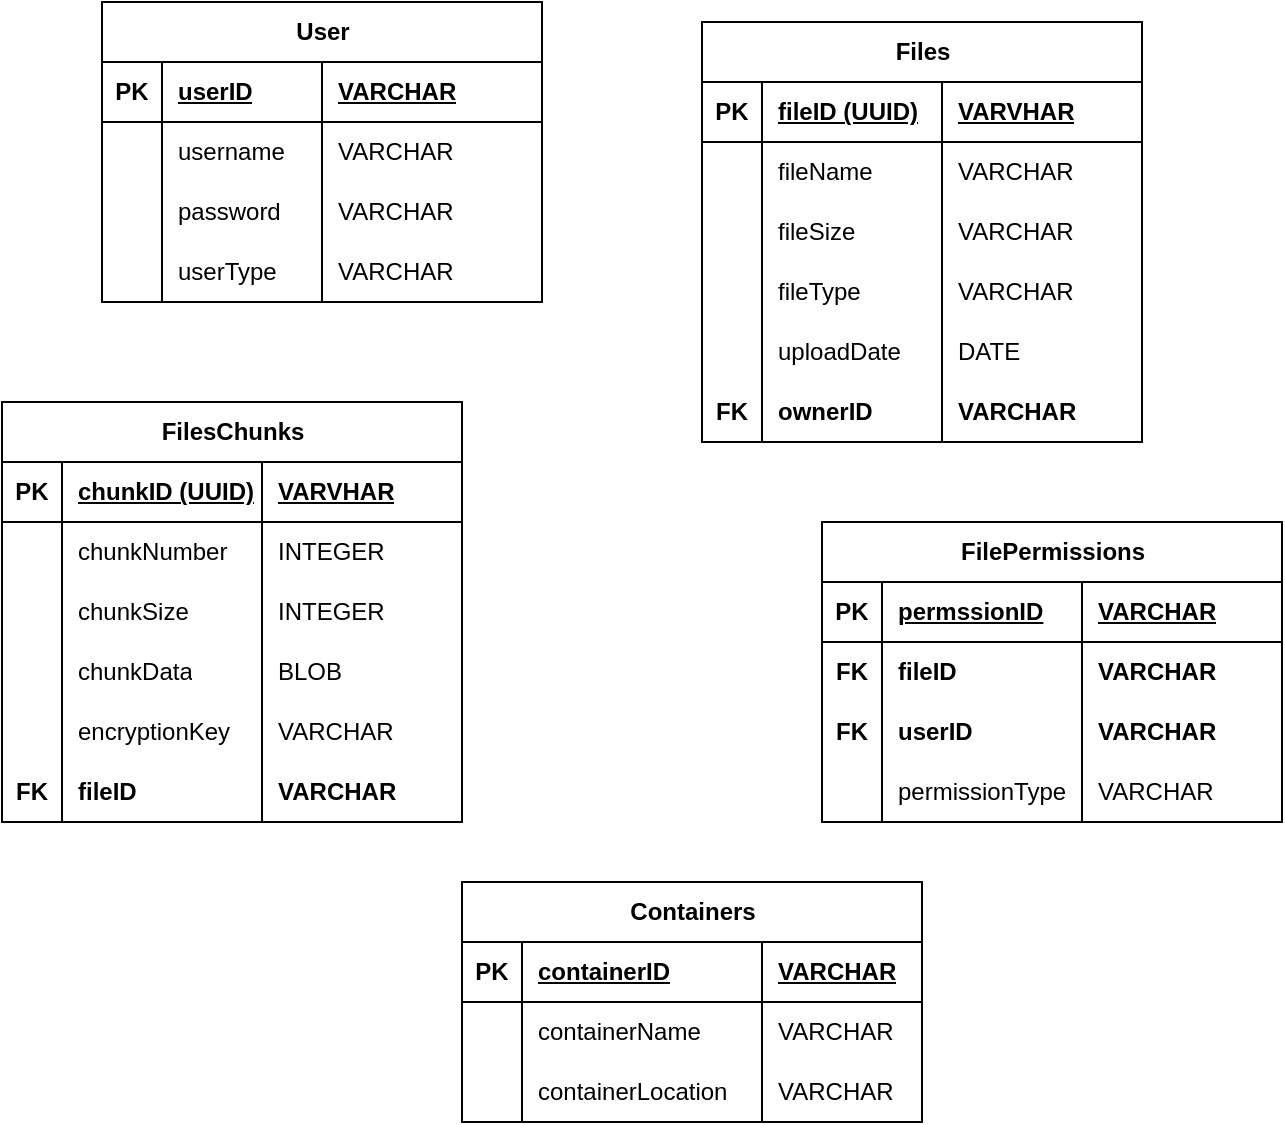 <mxfile version="25.0.3">
  <diagram name="Page-1" id="tB6JJSPSPyIMXWeehAb8">
    <mxGraphModel dx="1266" dy="692" grid="1" gridSize="10" guides="1" tooltips="1" connect="1" arrows="1" fold="1" page="1" pageScale="1" pageWidth="827" pageHeight="1169" math="0" shadow="0">
      <root>
        <mxCell id="0" />
        <mxCell id="1" parent="0" />
        <mxCell id="SoQIBNPk8GPPEMvLvBRw-1" value="User" style="shape=table;startSize=30;container=1;collapsible=1;childLayout=tableLayout;fixedRows=1;rowLines=0;fontStyle=1;align=center;resizeLast=1;html=1;" vertex="1" parent="1">
          <mxGeometry x="130" y="100" width="220" height="150" as="geometry" />
        </mxCell>
        <mxCell id="SoQIBNPk8GPPEMvLvBRw-2" value="" style="shape=tableRow;horizontal=0;startSize=0;swimlaneHead=0;swimlaneBody=0;fillColor=none;collapsible=0;dropTarget=0;points=[[0,0.5],[1,0.5]];portConstraint=eastwest;top=0;left=0;right=0;bottom=1;" vertex="1" parent="SoQIBNPk8GPPEMvLvBRw-1">
          <mxGeometry y="30" width="220" height="30" as="geometry" />
        </mxCell>
        <mxCell id="SoQIBNPk8GPPEMvLvBRw-3" value="PK" style="shape=partialRectangle;connectable=0;fillColor=none;top=0;left=0;bottom=0;right=0;fontStyle=1;overflow=hidden;whiteSpace=wrap;html=1;" vertex="1" parent="SoQIBNPk8GPPEMvLvBRw-2">
          <mxGeometry width="30" height="30" as="geometry">
            <mxRectangle width="30" height="30" as="alternateBounds" />
          </mxGeometry>
        </mxCell>
        <mxCell id="SoQIBNPk8GPPEMvLvBRw-4" value="userID" style="shape=partialRectangle;connectable=0;fillColor=none;top=0;left=0;bottom=0;right=0;align=left;spacingLeft=6;fontStyle=5;overflow=hidden;whiteSpace=wrap;html=1;" vertex="1" parent="SoQIBNPk8GPPEMvLvBRw-2">
          <mxGeometry x="30" width="80" height="30" as="geometry">
            <mxRectangle width="80" height="30" as="alternateBounds" />
          </mxGeometry>
        </mxCell>
        <mxCell id="SoQIBNPk8GPPEMvLvBRw-14" value="VARCHAR" style="shape=partialRectangle;connectable=0;fillColor=none;top=0;left=0;bottom=0;right=0;align=left;spacingLeft=6;fontStyle=5;overflow=hidden;whiteSpace=wrap;html=1;" vertex="1" parent="SoQIBNPk8GPPEMvLvBRw-2">
          <mxGeometry x="110" width="110" height="30" as="geometry">
            <mxRectangle width="110" height="30" as="alternateBounds" />
          </mxGeometry>
        </mxCell>
        <mxCell id="SoQIBNPk8GPPEMvLvBRw-5" value="" style="shape=tableRow;horizontal=0;startSize=0;swimlaneHead=0;swimlaneBody=0;fillColor=none;collapsible=0;dropTarget=0;points=[[0,0.5],[1,0.5]];portConstraint=eastwest;top=0;left=0;right=0;bottom=0;" vertex="1" parent="SoQIBNPk8GPPEMvLvBRw-1">
          <mxGeometry y="60" width="220" height="30" as="geometry" />
        </mxCell>
        <mxCell id="SoQIBNPk8GPPEMvLvBRw-6" value="" style="shape=partialRectangle;connectable=0;fillColor=none;top=0;left=0;bottom=0;right=0;editable=1;overflow=hidden;whiteSpace=wrap;html=1;" vertex="1" parent="SoQIBNPk8GPPEMvLvBRw-5">
          <mxGeometry width="30" height="30" as="geometry">
            <mxRectangle width="30" height="30" as="alternateBounds" />
          </mxGeometry>
        </mxCell>
        <mxCell id="SoQIBNPk8GPPEMvLvBRw-7" value="username&amp;nbsp;" style="shape=partialRectangle;connectable=0;fillColor=none;top=0;left=0;bottom=0;right=0;align=left;spacingLeft=6;overflow=hidden;whiteSpace=wrap;html=1;" vertex="1" parent="SoQIBNPk8GPPEMvLvBRw-5">
          <mxGeometry x="30" width="80" height="30" as="geometry">
            <mxRectangle width="80" height="30" as="alternateBounds" />
          </mxGeometry>
        </mxCell>
        <mxCell id="SoQIBNPk8GPPEMvLvBRw-15" value="VARCHAR" style="shape=partialRectangle;connectable=0;fillColor=none;top=0;left=0;bottom=0;right=0;align=left;spacingLeft=6;overflow=hidden;whiteSpace=wrap;html=1;" vertex="1" parent="SoQIBNPk8GPPEMvLvBRw-5">
          <mxGeometry x="110" width="110" height="30" as="geometry">
            <mxRectangle width="110" height="30" as="alternateBounds" />
          </mxGeometry>
        </mxCell>
        <mxCell id="SoQIBNPk8GPPEMvLvBRw-8" value="" style="shape=tableRow;horizontal=0;startSize=0;swimlaneHead=0;swimlaneBody=0;fillColor=none;collapsible=0;dropTarget=0;points=[[0,0.5],[1,0.5]];portConstraint=eastwest;top=0;left=0;right=0;bottom=0;" vertex="1" parent="SoQIBNPk8GPPEMvLvBRw-1">
          <mxGeometry y="90" width="220" height="30" as="geometry" />
        </mxCell>
        <mxCell id="SoQIBNPk8GPPEMvLvBRw-9" value="" style="shape=partialRectangle;connectable=0;fillColor=none;top=0;left=0;bottom=0;right=0;editable=1;overflow=hidden;whiteSpace=wrap;html=1;" vertex="1" parent="SoQIBNPk8GPPEMvLvBRw-8">
          <mxGeometry width="30" height="30" as="geometry">
            <mxRectangle width="30" height="30" as="alternateBounds" />
          </mxGeometry>
        </mxCell>
        <mxCell id="SoQIBNPk8GPPEMvLvBRw-10" value="password" style="shape=partialRectangle;connectable=0;fillColor=none;top=0;left=0;bottom=0;right=0;align=left;spacingLeft=6;overflow=hidden;whiteSpace=wrap;html=1;" vertex="1" parent="SoQIBNPk8GPPEMvLvBRw-8">
          <mxGeometry x="30" width="80" height="30" as="geometry">
            <mxRectangle width="80" height="30" as="alternateBounds" />
          </mxGeometry>
        </mxCell>
        <mxCell id="SoQIBNPk8GPPEMvLvBRw-16" value="VARCHAR" style="shape=partialRectangle;connectable=0;fillColor=none;top=0;left=0;bottom=0;right=0;align=left;spacingLeft=6;overflow=hidden;whiteSpace=wrap;html=1;" vertex="1" parent="SoQIBNPk8GPPEMvLvBRw-8">
          <mxGeometry x="110" width="110" height="30" as="geometry">
            <mxRectangle width="110" height="30" as="alternateBounds" />
          </mxGeometry>
        </mxCell>
        <mxCell id="SoQIBNPk8GPPEMvLvBRw-11" value="" style="shape=tableRow;horizontal=0;startSize=0;swimlaneHead=0;swimlaneBody=0;fillColor=none;collapsible=0;dropTarget=0;points=[[0,0.5],[1,0.5]];portConstraint=eastwest;top=0;left=0;right=0;bottom=0;" vertex="1" parent="SoQIBNPk8GPPEMvLvBRw-1">
          <mxGeometry y="120" width="220" height="30" as="geometry" />
        </mxCell>
        <mxCell id="SoQIBNPk8GPPEMvLvBRw-12" value="" style="shape=partialRectangle;connectable=0;fillColor=none;top=0;left=0;bottom=0;right=0;editable=1;overflow=hidden;whiteSpace=wrap;html=1;" vertex="1" parent="SoQIBNPk8GPPEMvLvBRw-11">
          <mxGeometry width="30" height="30" as="geometry">
            <mxRectangle width="30" height="30" as="alternateBounds" />
          </mxGeometry>
        </mxCell>
        <mxCell id="SoQIBNPk8GPPEMvLvBRw-13" value="userType" style="shape=partialRectangle;connectable=0;fillColor=none;top=0;left=0;bottom=0;right=0;align=left;spacingLeft=6;overflow=hidden;whiteSpace=wrap;html=1;" vertex="1" parent="SoQIBNPk8GPPEMvLvBRw-11">
          <mxGeometry x="30" width="80" height="30" as="geometry">
            <mxRectangle width="80" height="30" as="alternateBounds" />
          </mxGeometry>
        </mxCell>
        <mxCell id="SoQIBNPk8GPPEMvLvBRw-17" value="VARCHAR" style="shape=partialRectangle;connectable=0;fillColor=none;top=0;left=0;bottom=0;right=0;align=left;spacingLeft=6;overflow=hidden;whiteSpace=wrap;html=1;" vertex="1" parent="SoQIBNPk8GPPEMvLvBRw-11">
          <mxGeometry x="110" width="110" height="30" as="geometry">
            <mxRectangle width="110" height="30" as="alternateBounds" />
          </mxGeometry>
        </mxCell>
        <mxCell id="SoQIBNPk8GPPEMvLvBRw-18" value="Files" style="shape=table;startSize=30;container=1;collapsible=1;childLayout=tableLayout;fixedRows=1;rowLines=0;fontStyle=1;align=center;resizeLast=1;html=1;" vertex="1" parent="1">
          <mxGeometry x="430" y="110" width="220" height="210" as="geometry" />
        </mxCell>
        <mxCell id="SoQIBNPk8GPPEMvLvBRw-19" value="" style="shape=tableRow;horizontal=0;startSize=0;swimlaneHead=0;swimlaneBody=0;fillColor=none;collapsible=0;dropTarget=0;points=[[0,0.5],[1,0.5]];portConstraint=eastwest;top=0;left=0;right=0;bottom=1;" vertex="1" parent="SoQIBNPk8GPPEMvLvBRw-18">
          <mxGeometry y="30" width="220" height="30" as="geometry" />
        </mxCell>
        <mxCell id="SoQIBNPk8GPPEMvLvBRw-20" value="PK" style="shape=partialRectangle;connectable=0;fillColor=none;top=0;left=0;bottom=0;right=0;fontStyle=1;overflow=hidden;whiteSpace=wrap;html=1;" vertex="1" parent="SoQIBNPk8GPPEMvLvBRw-19">
          <mxGeometry width="30" height="30" as="geometry">
            <mxRectangle width="30" height="30" as="alternateBounds" />
          </mxGeometry>
        </mxCell>
        <mxCell id="SoQIBNPk8GPPEMvLvBRw-21" value="fileID (UUID)" style="shape=partialRectangle;connectable=0;fillColor=none;top=0;left=0;bottom=0;right=0;align=left;spacingLeft=6;fontStyle=5;overflow=hidden;whiteSpace=wrap;html=1;" vertex="1" parent="SoQIBNPk8GPPEMvLvBRw-19">
          <mxGeometry x="30" width="90" height="30" as="geometry">
            <mxRectangle width="90" height="30" as="alternateBounds" />
          </mxGeometry>
        </mxCell>
        <mxCell id="SoQIBNPk8GPPEMvLvBRw-22" value="VARVHAR" style="shape=partialRectangle;connectable=0;fillColor=none;top=0;left=0;bottom=0;right=0;align=left;spacingLeft=6;fontStyle=5;overflow=hidden;whiteSpace=wrap;html=1;" vertex="1" parent="SoQIBNPk8GPPEMvLvBRw-19">
          <mxGeometry x="120" width="100" height="30" as="geometry">
            <mxRectangle width="100" height="30" as="alternateBounds" />
          </mxGeometry>
        </mxCell>
        <mxCell id="SoQIBNPk8GPPEMvLvBRw-23" value="" style="shape=tableRow;horizontal=0;startSize=0;swimlaneHead=0;swimlaneBody=0;fillColor=none;collapsible=0;dropTarget=0;points=[[0,0.5],[1,0.5]];portConstraint=eastwest;top=0;left=0;right=0;bottom=0;" vertex="1" parent="SoQIBNPk8GPPEMvLvBRw-18">
          <mxGeometry y="60" width="220" height="30" as="geometry" />
        </mxCell>
        <mxCell id="SoQIBNPk8GPPEMvLvBRw-24" value="" style="shape=partialRectangle;connectable=0;fillColor=none;top=0;left=0;bottom=0;right=0;editable=1;overflow=hidden;whiteSpace=wrap;html=1;" vertex="1" parent="SoQIBNPk8GPPEMvLvBRw-23">
          <mxGeometry width="30" height="30" as="geometry">
            <mxRectangle width="30" height="30" as="alternateBounds" />
          </mxGeometry>
        </mxCell>
        <mxCell id="SoQIBNPk8GPPEMvLvBRw-25" value="fileName" style="shape=partialRectangle;connectable=0;fillColor=none;top=0;left=0;bottom=0;right=0;align=left;spacingLeft=6;overflow=hidden;whiteSpace=wrap;html=1;" vertex="1" parent="SoQIBNPk8GPPEMvLvBRw-23">
          <mxGeometry x="30" width="90" height="30" as="geometry">
            <mxRectangle width="90" height="30" as="alternateBounds" />
          </mxGeometry>
        </mxCell>
        <mxCell id="SoQIBNPk8GPPEMvLvBRw-26" value="VARCHAR" style="shape=partialRectangle;connectable=0;fillColor=none;top=0;left=0;bottom=0;right=0;align=left;spacingLeft=6;overflow=hidden;whiteSpace=wrap;html=1;" vertex="1" parent="SoQIBNPk8GPPEMvLvBRw-23">
          <mxGeometry x="120" width="100" height="30" as="geometry">
            <mxRectangle width="100" height="30" as="alternateBounds" />
          </mxGeometry>
        </mxCell>
        <mxCell id="SoQIBNPk8GPPEMvLvBRw-27" value="" style="shape=tableRow;horizontal=0;startSize=0;swimlaneHead=0;swimlaneBody=0;fillColor=none;collapsible=0;dropTarget=0;points=[[0,0.5],[1,0.5]];portConstraint=eastwest;top=0;left=0;right=0;bottom=0;" vertex="1" parent="SoQIBNPk8GPPEMvLvBRw-18">
          <mxGeometry y="90" width="220" height="30" as="geometry" />
        </mxCell>
        <mxCell id="SoQIBNPk8GPPEMvLvBRw-28" value="" style="shape=partialRectangle;connectable=0;fillColor=none;top=0;left=0;bottom=0;right=0;editable=1;overflow=hidden;whiteSpace=wrap;html=1;" vertex="1" parent="SoQIBNPk8GPPEMvLvBRw-27">
          <mxGeometry width="30" height="30" as="geometry">
            <mxRectangle width="30" height="30" as="alternateBounds" />
          </mxGeometry>
        </mxCell>
        <mxCell id="SoQIBNPk8GPPEMvLvBRw-29" value="fileSize" style="shape=partialRectangle;connectable=0;fillColor=none;top=0;left=0;bottom=0;right=0;align=left;spacingLeft=6;overflow=hidden;whiteSpace=wrap;html=1;" vertex="1" parent="SoQIBNPk8GPPEMvLvBRw-27">
          <mxGeometry x="30" width="90" height="30" as="geometry">
            <mxRectangle width="90" height="30" as="alternateBounds" />
          </mxGeometry>
        </mxCell>
        <mxCell id="SoQIBNPk8GPPEMvLvBRw-30" value="VARCHAR" style="shape=partialRectangle;connectable=0;fillColor=none;top=0;left=0;bottom=0;right=0;align=left;spacingLeft=6;overflow=hidden;whiteSpace=wrap;html=1;" vertex="1" parent="SoQIBNPk8GPPEMvLvBRw-27">
          <mxGeometry x="120" width="100" height="30" as="geometry">
            <mxRectangle width="100" height="30" as="alternateBounds" />
          </mxGeometry>
        </mxCell>
        <mxCell id="SoQIBNPk8GPPEMvLvBRw-31" value="" style="shape=tableRow;horizontal=0;startSize=0;swimlaneHead=0;swimlaneBody=0;fillColor=none;collapsible=0;dropTarget=0;points=[[0,0.5],[1,0.5]];portConstraint=eastwest;top=0;left=0;right=0;bottom=0;" vertex="1" parent="SoQIBNPk8GPPEMvLvBRw-18">
          <mxGeometry y="120" width="220" height="30" as="geometry" />
        </mxCell>
        <mxCell id="SoQIBNPk8GPPEMvLvBRw-32" value="" style="shape=partialRectangle;connectable=0;fillColor=none;top=0;left=0;bottom=0;right=0;editable=1;overflow=hidden;whiteSpace=wrap;html=1;" vertex="1" parent="SoQIBNPk8GPPEMvLvBRw-31">
          <mxGeometry width="30" height="30" as="geometry">
            <mxRectangle width="30" height="30" as="alternateBounds" />
          </mxGeometry>
        </mxCell>
        <mxCell id="SoQIBNPk8GPPEMvLvBRw-33" value="fileType" style="shape=partialRectangle;connectable=0;fillColor=none;top=0;left=0;bottom=0;right=0;align=left;spacingLeft=6;overflow=hidden;whiteSpace=wrap;html=1;" vertex="1" parent="SoQIBNPk8GPPEMvLvBRw-31">
          <mxGeometry x="30" width="90" height="30" as="geometry">
            <mxRectangle width="90" height="30" as="alternateBounds" />
          </mxGeometry>
        </mxCell>
        <mxCell id="SoQIBNPk8GPPEMvLvBRw-34" value="VARCHAR" style="shape=partialRectangle;connectable=0;fillColor=none;top=0;left=0;bottom=0;right=0;align=left;spacingLeft=6;overflow=hidden;whiteSpace=wrap;html=1;" vertex="1" parent="SoQIBNPk8GPPEMvLvBRw-31">
          <mxGeometry x="120" width="100" height="30" as="geometry">
            <mxRectangle width="100" height="30" as="alternateBounds" />
          </mxGeometry>
        </mxCell>
        <mxCell id="SoQIBNPk8GPPEMvLvBRw-39" style="shape=tableRow;horizontal=0;startSize=0;swimlaneHead=0;swimlaneBody=0;fillColor=none;collapsible=0;dropTarget=0;points=[[0,0.5],[1,0.5]];portConstraint=eastwest;top=0;left=0;right=0;bottom=0;" vertex="1" parent="SoQIBNPk8GPPEMvLvBRw-18">
          <mxGeometry y="150" width="220" height="30" as="geometry" />
        </mxCell>
        <mxCell id="SoQIBNPk8GPPEMvLvBRw-40" style="shape=partialRectangle;connectable=0;fillColor=none;top=0;left=0;bottom=0;right=0;editable=1;overflow=hidden;whiteSpace=wrap;html=1;" vertex="1" parent="SoQIBNPk8GPPEMvLvBRw-39">
          <mxGeometry width="30" height="30" as="geometry">
            <mxRectangle width="30" height="30" as="alternateBounds" />
          </mxGeometry>
        </mxCell>
        <mxCell id="SoQIBNPk8GPPEMvLvBRw-41" value="uploadDate" style="shape=partialRectangle;connectable=0;fillColor=none;top=0;left=0;bottom=0;right=0;align=left;spacingLeft=6;overflow=hidden;whiteSpace=wrap;html=1;" vertex="1" parent="SoQIBNPk8GPPEMvLvBRw-39">
          <mxGeometry x="30" width="90" height="30" as="geometry">
            <mxRectangle width="90" height="30" as="alternateBounds" />
          </mxGeometry>
        </mxCell>
        <mxCell id="SoQIBNPk8GPPEMvLvBRw-42" value="DATE" style="shape=partialRectangle;connectable=0;fillColor=none;top=0;left=0;bottom=0;right=0;align=left;spacingLeft=6;overflow=hidden;whiteSpace=wrap;html=1;" vertex="1" parent="SoQIBNPk8GPPEMvLvBRw-39">
          <mxGeometry x="120" width="100" height="30" as="geometry">
            <mxRectangle width="100" height="30" as="alternateBounds" />
          </mxGeometry>
        </mxCell>
        <mxCell id="SoQIBNPk8GPPEMvLvBRw-35" style="shape=tableRow;horizontal=0;startSize=0;swimlaneHead=0;swimlaneBody=0;fillColor=none;collapsible=0;dropTarget=0;points=[[0,0.5],[1,0.5]];portConstraint=eastwest;top=0;left=0;right=0;bottom=0;" vertex="1" parent="SoQIBNPk8GPPEMvLvBRw-18">
          <mxGeometry y="180" width="220" height="30" as="geometry" />
        </mxCell>
        <mxCell id="SoQIBNPk8GPPEMvLvBRw-36" value="FK" style="shape=partialRectangle;connectable=0;fillColor=none;top=0;left=0;bottom=0;right=0;editable=1;overflow=hidden;whiteSpace=wrap;html=1;fontStyle=1" vertex="1" parent="SoQIBNPk8GPPEMvLvBRw-35">
          <mxGeometry width="30" height="30" as="geometry">
            <mxRectangle width="30" height="30" as="alternateBounds" />
          </mxGeometry>
        </mxCell>
        <mxCell id="SoQIBNPk8GPPEMvLvBRw-37" value="ownerID" style="shape=partialRectangle;connectable=0;fillColor=none;top=0;left=0;bottom=0;right=0;align=left;spacingLeft=6;overflow=hidden;whiteSpace=wrap;html=1;fontStyle=1" vertex="1" parent="SoQIBNPk8GPPEMvLvBRw-35">
          <mxGeometry x="30" width="90" height="30" as="geometry">
            <mxRectangle width="90" height="30" as="alternateBounds" />
          </mxGeometry>
        </mxCell>
        <mxCell id="SoQIBNPk8GPPEMvLvBRw-38" value="VARCHAR" style="shape=partialRectangle;connectable=0;fillColor=none;top=0;left=0;bottom=0;right=0;align=left;spacingLeft=6;overflow=hidden;whiteSpace=wrap;html=1;fontStyle=1" vertex="1" parent="SoQIBNPk8GPPEMvLvBRw-35">
          <mxGeometry x="120" width="100" height="30" as="geometry">
            <mxRectangle width="100" height="30" as="alternateBounds" />
          </mxGeometry>
        </mxCell>
        <mxCell id="SoQIBNPk8GPPEMvLvBRw-43" value="FilesChunks" style="shape=table;startSize=30;container=1;collapsible=1;childLayout=tableLayout;fixedRows=1;rowLines=0;fontStyle=1;align=center;resizeLast=1;html=1;" vertex="1" parent="1">
          <mxGeometry x="80" y="300" width="230" height="210" as="geometry" />
        </mxCell>
        <mxCell id="SoQIBNPk8GPPEMvLvBRw-44" value="" style="shape=tableRow;horizontal=0;startSize=0;swimlaneHead=0;swimlaneBody=0;fillColor=none;collapsible=0;dropTarget=0;points=[[0,0.5],[1,0.5]];portConstraint=eastwest;top=0;left=0;right=0;bottom=1;" vertex="1" parent="SoQIBNPk8GPPEMvLvBRw-43">
          <mxGeometry y="30" width="230" height="30" as="geometry" />
        </mxCell>
        <mxCell id="SoQIBNPk8GPPEMvLvBRw-45" value="PK" style="shape=partialRectangle;connectable=0;fillColor=none;top=0;left=0;bottom=0;right=0;fontStyle=1;overflow=hidden;whiteSpace=wrap;html=1;" vertex="1" parent="SoQIBNPk8GPPEMvLvBRw-44">
          <mxGeometry width="30" height="30" as="geometry">
            <mxRectangle width="30" height="30" as="alternateBounds" />
          </mxGeometry>
        </mxCell>
        <mxCell id="SoQIBNPk8GPPEMvLvBRw-46" value="chunkID (UUID)" style="shape=partialRectangle;connectable=0;fillColor=none;top=0;left=0;bottom=0;right=0;align=left;spacingLeft=6;fontStyle=5;overflow=hidden;whiteSpace=wrap;html=1;" vertex="1" parent="SoQIBNPk8GPPEMvLvBRw-44">
          <mxGeometry x="30" width="100" height="30" as="geometry">
            <mxRectangle width="100" height="30" as="alternateBounds" />
          </mxGeometry>
        </mxCell>
        <mxCell id="SoQIBNPk8GPPEMvLvBRw-47" value="VARVHAR" style="shape=partialRectangle;connectable=0;fillColor=none;top=0;left=0;bottom=0;right=0;align=left;spacingLeft=6;fontStyle=5;overflow=hidden;whiteSpace=wrap;html=1;" vertex="1" parent="SoQIBNPk8GPPEMvLvBRw-44">
          <mxGeometry x="130" width="100" height="30" as="geometry">
            <mxRectangle width="100" height="30" as="alternateBounds" />
          </mxGeometry>
        </mxCell>
        <mxCell id="SoQIBNPk8GPPEMvLvBRw-48" value="" style="shape=tableRow;horizontal=0;startSize=0;swimlaneHead=0;swimlaneBody=0;fillColor=none;collapsible=0;dropTarget=0;points=[[0,0.5],[1,0.5]];portConstraint=eastwest;top=0;left=0;right=0;bottom=0;" vertex="1" parent="SoQIBNPk8GPPEMvLvBRw-43">
          <mxGeometry y="60" width="230" height="30" as="geometry" />
        </mxCell>
        <mxCell id="SoQIBNPk8GPPEMvLvBRw-49" value="" style="shape=partialRectangle;connectable=0;fillColor=none;top=0;left=0;bottom=0;right=0;editable=1;overflow=hidden;whiteSpace=wrap;html=1;" vertex="1" parent="SoQIBNPk8GPPEMvLvBRw-48">
          <mxGeometry width="30" height="30" as="geometry">
            <mxRectangle width="30" height="30" as="alternateBounds" />
          </mxGeometry>
        </mxCell>
        <mxCell id="SoQIBNPk8GPPEMvLvBRw-50" value="chunkNumber" style="shape=partialRectangle;connectable=0;fillColor=none;top=0;left=0;bottom=0;right=0;align=left;spacingLeft=6;overflow=hidden;whiteSpace=wrap;html=1;" vertex="1" parent="SoQIBNPk8GPPEMvLvBRw-48">
          <mxGeometry x="30" width="100" height="30" as="geometry">
            <mxRectangle width="100" height="30" as="alternateBounds" />
          </mxGeometry>
        </mxCell>
        <mxCell id="SoQIBNPk8GPPEMvLvBRw-51" value="INTEGER" style="shape=partialRectangle;connectable=0;fillColor=none;top=0;left=0;bottom=0;right=0;align=left;spacingLeft=6;overflow=hidden;whiteSpace=wrap;html=1;" vertex="1" parent="SoQIBNPk8GPPEMvLvBRw-48">
          <mxGeometry x="130" width="100" height="30" as="geometry">
            <mxRectangle width="100" height="30" as="alternateBounds" />
          </mxGeometry>
        </mxCell>
        <mxCell id="SoQIBNPk8GPPEMvLvBRw-52" value="" style="shape=tableRow;horizontal=0;startSize=0;swimlaneHead=0;swimlaneBody=0;fillColor=none;collapsible=0;dropTarget=0;points=[[0,0.5],[1,0.5]];portConstraint=eastwest;top=0;left=0;right=0;bottom=0;" vertex="1" parent="SoQIBNPk8GPPEMvLvBRw-43">
          <mxGeometry y="90" width="230" height="30" as="geometry" />
        </mxCell>
        <mxCell id="SoQIBNPk8GPPEMvLvBRw-53" value="" style="shape=partialRectangle;connectable=0;fillColor=none;top=0;left=0;bottom=0;right=0;editable=1;overflow=hidden;whiteSpace=wrap;html=1;" vertex="1" parent="SoQIBNPk8GPPEMvLvBRw-52">
          <mxGeometry width="30" height="30" as="geometry">
            <mxRectangle width="30" height="30" as="alternateBounds" />
          </mxGeometry>
        </mxCell>
        <mxCell id="SoQIBNPk8GPPEMvLvBRw-54" value="chunkSize" style="shape=partialRectangle;connectable=0;fillColor=none;top=0;left=0;bottom=0;right=0;align=left;spacingLeft=6;overflow=hidden;whiteSpace=wrap;html=1;" vertex="1" parent="SoQIBNPk8GPPEMvLvBRw-52">
          <mxGeometry x="30" width="100" height="30" as="geometry">
            <mxRectangle width="100" height="30" as="alternateBounds" />
          </mxGeometry>
        </mxCell>
        <mxCell id="SoQIBNPk8GPPEMvLvBRw-55" value="INTEGER" style="shape=partialRectangle;connectable=0;fillColor=none;top=0;left=0;bottom=0;right=0;align=left;spacingLeft=6;overflow=hidden;whiteSpace=wrap;html=1;" vertex="1" parent="SoQIBNPk8GPPEMvLvBRw-52">
          <mxGeometry x="130" width="100" height="30" as="geometry">
            <mxRectangle width="100" height="30" as="alternateBounds" />
          </mxGeometry>
        </mxCell>
        <mxCell id="SoQIBNPk8GPPEMvLvBRw-56" value="" style="shape=tableRow;horizontal=0;startSize=0;swimlaneHead=0;swimlaneBody=0;fillColor=none;collapsible=0;dropTarget=0;points=[[0,0.5],[1,0.5]];portConstraint=eastwest;top=0;left=0;right=0;bottom=0;" vertex="1" parent="SoQIBNPk8GPPEMvLvBRw-43">
          <mxGeometry y="120" width="230" height="30" as="geometry" />
        </mxCell>
        <mxCell id="SoQIBNPk8GPPEMvLvBRw-57" value="" style="shape=partialRectangle;connectable=0;fillColor=none;top=0;left=0;bottom=0;right=0;editable=1;overflow=hidden;whiteSpace=wrap;html=1;" vertex="1" parent="SoQIBNPk8GPPEMvLvBRw-56">
          <mxGeometry width="30" height="30" as="geometry">
            <mxRectangle width="30" height="30" as="alternateBounds" />
          </mxGeometry>
        </mxCell>
        <mxCell id="SoQIBNPk8GPPEMvLvBRw-58" value="chunkData" style="shape=partialRectangle;connectable=0;fillColor=none;top=0;left=0;bottom=0;right=0;align=left;spacingLeft=6;overflow=hidden;whiteSpace=wrap;html=1;" vertex="1" parent="SoQIBNPk8GPPEMvLvBRw-56">
          <mxGeometry x="30" width="100" height="30" as="geometry">
            <mxRectangle width="100" height="30" as="alternateBounds" />
          </mxGeometry>
        </mxCell>
        <mxCell id="SoQIBNPk8GPPEMvLvBRw-59" value="BLOB" style="shape=partialRectangle;connectable=0;fillColor=none;top=0;left=0;bottom=0;right=0;align=left;spacingLeft=6;overflow=hidden;whiteSpace=wrap;html=1;" vertex="1" parent="SoQIBNPk8GPPEMvLvBRw-56">
          <mxGeometry x="130" width="100" height="30" as="geometry">
            <mxRectangle width="100" height="30" as="alternateBounds" />
          </mxGeometry>
        </mxCell>
        <mxCell id="SoQIBNPk8GPPEMvLvBRw-68" style="shape=tableRow;horizontal=0;startSize=0;swimlaneHead=0;swimlaneBody=0;fillColor=none;collapsible=0;dropTarget=0;points=[[0,0.5],[1,0.5]];portConstraint=eastwest;top=0;left=0;right=0;bottom=0;" vertex="1" parent="SoQIBNPk8GPPEMvLvBRw-43">
          <mxGeometry y="150" width="230" height="30" as="geometry" />
        </mxCell>
        <mxCell id="SoQIBNPk8GPPEMvLvBRw-69" style="shape=partialRectangle;connectable=0;fillColor=none;top=0;left=0;bottom=0;right=0;editable=1;overflow=hidden;whiteSpace=wrap;html=1;fontStyle=1" vertex="1" parent="SoQIBNPk8GPPEMvLvBRw-68">
          <mxGeometry width="30" height="30" as="geometry">
            <mxRectangle width="30" height="30" as="alternateBounds" />
          </mxGeometry>
        </mxCell>
        <mxCell id="SoQIBNPk8GPPEMvLvBRw-70" value="encryptionKey" style="shape=partialRectangle;connectable=0;fillColor=none;top=0;left=0;bottom=0;right=0;align=left;spacingLeft=6;overflow=hidden;whiteSpace=wrap;html=1;fontStyle=0" vertex="1" parent="SoQIBNPk8GPPEMvLvBRw-68">
          <mxGeometry x="30" width="100" height="30" as="geometry">
            <mxRectangle width="100" height="30" as="alternateBounds" />
          </mxGeometry>
        </mxCell>
        <mxCell id="SoQIBNPk8GPPEMvLvBRw-71" value="VARCHAR" style="shape=partialRectangle;connectable=0;fillColor=none;top=0;left=0;bottom=0;right=0;align=left;spacingLeft=6;overflow=hidden;whiteSpace=wrap;html=1;fontStyle=0" vertex="1" parent="SoQIBNPk8GPPEMvLvBRw-68">
          <mxGeometry x="130" width="100" height="30" as="geometry">
            <mxRectangle width="100" height="30" as="alternateBounds" />
          </mxGeometry>
        </mxCell>
        <mxCell id="SoQIBNPk8GPPEMvLvBRw-60" style="shape=tableRow;horizontal=0;startSize=0;swimlaneHead=0;swimlaneBody=0;fillColor=none;collapsible=0;dropTarget=0;points=[[0,0.5],[1,0.5]];portConstraint=eastwest;top=0;left=0;right=0;bottom=0;" vertex="1" parent="SoQIBNPk8GPPEMvLvBRw-43">
          <mxGeometry y="180" width="230" height="30" as="geometry" />
        </mxCell>
        <mxCell id="SoQIBNPk8GPPEMvLvBRw-61" value="FK" style="shape=partialRectangle;connectable=0;fillColor=none;top=0;left=0;bottom=0;right=0;editable=1;overflow=hidden;whiteSpace=wrap;html=1;fontStyle=1" vertex="1" parent="SoQIBNPk8GPPEMvLvBRw-60">
          <mxGeometry width="30" height="30" as="geometry">
            <mxRectangle width="30" height="30" as="alternateBounds" />
          </mxGeometry>
        </mxCell>
        <mxCell id="SoQIBNPk8GPPEMvLvBRw-62" value="fileID" style="shape=partialRectangle;connectable=0;fillColor=none;top=0;left=0;bottom=0;right=0;align=left;spacingLeft=6;overflow=hidden;whiteSpace=wrap;html=1;fontStyle=1" vertex="1" parent="SoQIBNPk8GPPEMvLvBRw-60">
          <mxGeometry x="30" width="100" height="30" as="geometry">
            <mxRectangle width="100" height="30" as="alternateBounds" />
          </mxGeometry>
        </mxCell>
        <mxCell id="SoQIBNPk8GPPEMvLvBRw-63" value="VARCHAR" style="shape=partialRectangle;connectable=0;fillColor=none;top=0;left=0;bottom=0;right=0;align=left;spacingLeft=6;overflow=hidden;whiteSpace=wrap;html=1;fontStyle=1" vertex="1" parent="SoQIBNPk8GPPEMvLvBRw-60">
          <mxGeometry x="130" width="100" height="30" as="geometry">
            <mxRectangle width="100" height="30" as="alternateBounds" />
          </mxGeometry>
        </mxCell>
        <mxCell id="SoQIBNPk8GPPEMvLvBRw-72" value="FilePermissions" style="shape=table;startSize=30;container=1;collapsible=1;childLayout=tableLayout;fixedRows=1;rowLines=0;fontStyle=1;align=center;resizeLast=1;html=1;" vertex="1" parent="1">
          <mxGeometry x="490" y="360" width="230" height="150" as="geometry" />
        </mxCell>
        <mxCell id="SoQIBNPk8GPPEMvLvBRw-73" value="" style="shape=tableRow;horizontal=0;startSize=0;swimlaneHead=0;swimlaneBody=0;fillColor=none;collapsible=0;dropTarget=0;points=[[0,0.5],[1,0.5]];portConstraint=eastwest;top=0;left=0;right=0;bottom=1;" vertex="1" parent="SoQIBNPk8GPPEMvLvBRw-72">
          <mxGeometry y="30" width="230" height="30" as="geometry" />
        </mxCell>
        <mxCell id="SoQIBNPk8GPPEMvLvBRw-74" value="PK" style="shape=partialRectangle;connectable=0;fillColor=none;top=0;left=0;bottom=0;right=0;fontStyle=1;overflow=hidden;whiteSpace=wrap;html=1;" vertex="1" parent="SoQIBNPk8GPPEMvLvBRw-73">
          <mxGeometry width="30" height="30" as="geometry">
            <mxRectangle width="30" height="30" as="alternateBounds" />
          </mxGeometry>
        </mxCell>
        <mxCell id="SoQIBNPk8GPPEMvLvBRw-75" value="permssionID" style="shape=partialRectangle;connectable=0;fillColor=none;top=0;left=0;bottom=0;right=0;align=left;spacingLeft=6;fontStyle=5;overflow=hidden;whiteSpace=wrap;html=1;" vertex="1" parent="SoQIBNPk8GPPEMvLvBRw-73">
          <mxGeometry x="30" width="100" height="30" as="geometry">
            <mxRectangle width="100" height="30" as="alternateBounds" />
          </mxGeometry>
        </mxCell>
        <mxCell id="SoQIBNPk8GPPEMvLvBRw-76" value="VARCHAR" style="shape=partialRectangle;connectable=0;fillColor=none;top=0;left=0;bottom=0;right=0;align=left;spacingLeft=6;fontStyle=5;overflow=hidden;whiteSpace=wrap;html=1;" vertex="1" parent="SoQIBNPk8GPPEMvLvBRw-73">
          <mxGeometry x="130" width="100" height="30" as="geometry">
            <mxRectangle width="100" height="30" as="alternateBounds" />
          </mxGeometry>
        </mxCell>
        <mxCell id="SoQIBNPk8GPPEMvLvBRw-77" value="" style="shape=tableRow;horizontal=0;startSize=0;swimlaneHead=0;swimlaneBody=0;fillColor=none;collapsible=0;dropTarget=0;points=[[0,0.5],[1,0.5]];portConstraint=eastwest;top=0;left=0;right=0;bottom=0;" vertex="1" parent="SoQIBNPk8GPPEMvLvBRw-72">
          <mxGeometry y="60" width="230" height="30" as="geometry" />
        </mxCell>
        <mxCell id="SoQIBNPk8GPPEMvLvBRw-78" value="FK" style="shape=partialRectangle;connectable=0;fillColor=none;top=0;left=0;bottom=0;right=0;editable=1;overflow=hidden;whiteSpace=wrap;html=1;fontStyle=1" vertex="1" parent="SoQIBNPk8GPPEMvLvBRw-77">
          <mxGeometry width="30" height="30" as="geometry">
            <mxRectangle width="30" height="30" as="alternateBounds" />
          </mxGeometry>
        </mxCell>
        <mxCell id="SoQIBNPk8GPPEMvLvBRw-79" value="fileID" style="shape=partialRectangle;connectable=0;fillColor=none;top=0;left=0;bottom=0;right=0;align=left;spacingLeft=6;overflow=hidden;whiteSpace=wrap;html=1;fontStyle=1" vertex="1" parent="SoQIBNPk8GPPEMvLvBRw-77">
          <mxGeometry x="30" width="100" height="30" as="geometry">
            <mxRectangle width="100" height="30" as="alternateBounds" />
          </mxGeometry>
        </mxCell>
        <mxCell id="SoQIBNPk8GPPEMvLvBRw-80" value="VARCHAR" style="shape=partialRectangle;connectable=0;fillColor=none;top=0;left=0;bottom=0;right=0;align=left;spacingLeft=6;overflow=hidden;whiteSpace=wrap;html=1;fontStyle=1" vertex="1" parent="SoQIBNPk8GPPEMvLvBRw-77">
          <mxGeometry x="130" width="100" height="30" as="geometry">
            <mxRectangle width="100" height="30" as="alternateBounds" />
          </mxGeometry>
        </mxCell>
        <mxCell id="SoQIBNPk8GPPEMvLvBRw-81" value="" style="shape=tableRow;horizontal=0;startSize=0;swimlaneHead=0;swimlaneBody=0;fillColor=none;collapsible=0;dropTarget=0;points=[[0,0.5],[1,0.5]];portConstraint=eastwest;top=0;left=0;right=0;bottom=0;" vertex="1" parent="SoQIBNPk8GPPEMvLvBRw-72">
          <mxGeometry y="90" width="230" height="30" as="geometry" />
        </mxCell>
        <mxCell id="SoQIBNPk8GPPEMvLvBRw-82" value="FK" style="shape=partialRectangle;connectable=0;fillColor=none;top=0;left=0;bottom=0;right=0;editable=1;overflow=hidden;whiteSpace=wrap;html=1;fontStyle=1" vertex="1" parent="SoQIBNPk8GPPEMvLvBRw-81">
          <mxGeometry width="30" height="30" as="geometry">
            <mxRectangle width="30" height="30" as="alternateBounds" />
          </mxGeometry>
        </mxCell>
        <mxCell id="SoQIBNPk8GPPEMvLvBRw-83" value="userID" style="shape=partialRectangle;connectable=0;fillColor=none;top=0;left=0;bottom=0;right=0;align=left;spacingLeft=6;overflow=hidden;whiteSpace=wrap;html=1;fontStyle=1" vertex="1" parent="SoQIBNPk8GPPEMvLvBRw-81">
          <mxGeometry x="30" width="100" height="30" as="geometry">
            <mxRectangle width="100" height="30" as="alternateBounds" />
          </mxGeometry>
        </mxCell>
        <mxCell id="SoQIBNPk8GPPEMvLvBRw-84" value="VARCHAR" style="shape=partialRectangle;connectable=0;fillColor=none;top=0;left=0;bottom=0;right=0;align=left;spacingLeft=6;overflow=hidden;whiteSpace=wrap;html=1;fontStyle=1" vertex="1" parent="SoQIBNPk8GPPEMvLvBRw-81">
          <mxGeometry x="130" width="100" height="30" as="geometry">
            <mxRectangle width="100" height="30" as="alternateBounds" />
          </mxGeometry>
        </mxCell>
        <mxCell id="SoQIBNPk8GPPEMvLvBRw-85" value="" style="shape=tableRow;horizontal=0;startSize=0;swimlaneHead=0;swimlaneBody=0;fillColor=none;collapsible=0;dropTarget=0;points=[[0,0.5],[1,0.5]];portConstraint=eastwest;top=0;left=0;right=0;bottom=0;" vertex="1" parent="SoQIBNPk8GPPEMvLvBRw-72">
          <mxGeometry y="120" width="230" height="30" as="geometry" />
        </mxCell>
        <mxCell id="SoQIBNPk8GPPEMvLvBRw-86" value="" style="shape=partialRectangle;connectable=0;fillColor=none;top=0;left=0;bottom=0;right=0;editable=1;overflow=hidden;whiteSpace=wrap;html=1;" vertex="1" parent="SoQIBNPk8GPPEMvLvBRw-85">
          <mxGeometry width="30" height="30" as="geometry">
            <mxRectangle width="30" height="30" as="alternateBounds" />
          </mxGeometry>
        </mxCell>
        <mxCell id="SoQIBNPk8GPPEMvLvBRw-87" value="permissionType" style="shape=partialRectangle;connectable=0;fillColor=none;top=0;left=0;bottom=0;right=0;align=left;spacingLeft=6;overflow=hidden;whiteSpace=wrap;html=1;" vertex="1" parent="SoQIBNPk8GPPEMvLvBRw-85">
          <mxGeometry x="30" width="100" height="30" as="geometry">
            <mxRectangle width="100" height="30" as="alternateBounds" />
          </mxGeometry>
        </mxCell>
        <mxCell id="SoQIBNPk8GPPEMvLvBRw-88" value="VARCHAR" style="shape=partialRectangle;connectable=0;fillColor=none;top=0;left=0;bottom=0;right=0;align=left;spacingLeft=6;overflow=hidden;whiteSpace=wrap;html=1;" vertex="1" parent="SoQIBNPk8GPPEMvLvBRw-85">
          <mxGeometry x="130" width="100" height="30" as="geometry">
            <mxRectangle width="100" height="30" as="alternateBounds" />
          </mxGeometry>
        </mxCell>
        <mxCell id="SoQIBNPk8GPPEMvLvBRw-89" value="Containers" style="shape=table;startSize=30;container=1;collapsible=1;childLayout=tableLayout;fixedRows=1;rowLines=0;fontStyle=1;align=center;resizeLast=1;html=1;" vertex="1" parent="1">
          <mxGeometry x="310" y="540" width="230" height="120" as="geometry" />
        </mxCell>
        <mxCell id="SoQIBNPk8GPPEMvLvBRw-90" value="" style="shape=tableRow;horizontal=0;startSize=0;swimlaneHead=0;swimlaneBody=0;fillColor=none;collapsible=0;dropTarget=0;points=[[0,0.5],[1,0.5]];portConstraint=eastwest;top=0;left=0;right=0;bottom=1;" vertex="1" parent="SoQIBNPk8GPPEMvLvBRw-89">
          <mxGeometry y="30" width="230" height="30" as="geometry" />
        </mxCell>
        <mxCell id="SoQIBNPk8GPPEMvLvBRw-91" value="PK" style="shape=partialRectangle;connectable=0;fillColor=none;top=0;left=0;bottom=0;right=0;fontStyle=1;overflow=hidden;whiteSpace=wrap;html=1;" vertex="1" parent="SoQIBNPk8GPPEMvLvBRw-90">
          <mxGeometry width="30" height="30" as="geometry">
            <mxRectangle width="30" height="30" as="alternateBounds" />
          </mxGeometry>
        </mxCell>
        <mxCell id="SoQIBNPk8GPPEMvLvBRw-92" value="containerID" style="shape=partialRectangle;connectable=0;fillColor=none;top=0;left=0;bottom=0;right=0;align=left;spacingLeft=6;fontStyle=5;overflow=hidden;whiteSpace=wrap;html=1;" vertex="1" parent="SoQIBNPk8GPPEMvLvBRw-90">
          <mxGeometry x="30" width="120" height="30" as="geometry">
            <mxRectangle width="120" height="30" as="alternateBounds" />
          </mxGeometry>
        </mxCell>
        <mxCell id="SoQIBNPk8GPPEMvLvBRw-93" value="VARCHAR" style="shape=partialRectangle;connectable=0;fillColor=none;top=0;left=0;bottom=0;right=0;align=left;spacingLeft=6;fontStyle=5;overflow=hidden;whiteSpace=wrap;html=1;" vertex="1" parent="SoQIBNPk8GPPEMvLvBRw-90">
          <mxGeometry x="150" width="80" height="30" as="geometry">
            <mxRectangle width="80" height="30" as="alternateBounds" />
          </mxGeometry>
        </mxCell>
        <mxCell id="SoQIBNPk8GPPEMvLvBRw-94" value="" style="shape=tableRow;horizontal=0;startSize=0;swimlaneHead=0;swimlaneBody=0;fillColor=none;collapsible=0;dropTarget=0;points=[[0,0.5],[1,0.5]];portConstraint=eastwest;top=0;left=0;right=0;bottom=0;" vertex="1" parent="SoQIBNPk8GPPEMvLvBRw-89">
          <mxGeometry y="60" width="230" height="30" as="geometry" />
        </mxCell>
        <mxCell id="SoQIBNPk8GPPEMvLvBRw-95" value="" style="shape=partialRectangle;connectable=0;fillColor=none;top=0;left=0;bottom=0;right=0;editable=1;overflow=hidden;whiteSpace=wrap;html=1;fontStyle=1" vertex="1" parent="SoQIBNPk8GPPEMvLvBRw-94">
          <mxGeometry width="30" height="30" as="geometry">
            <mxRectangle width="30" height="30" as="alternateBounds" />
          </mxGeometry>
        </mxCell>
        <mxCell id="SoQIBNPk8GPPEMvLvBRw-96" value="containerName" style="shape=partialRectangle;connectable=0;fillColor=none;top=0;left=0;bottom=0;right=0;align=left;spacingLeft=6;overflow=hidden;whiteSpace=wrap;html=1;fontStyle=0" vertex="1" parent="SoQIBNPk8GPPEMvLvBRw-94">
          <mxGeometry x="30" width="120" height="30" as="geometry">
            <mxRectangle width="120" height="30" as="alternateBounds" />
          </mxGeometry>
        </mxCell>
        <mxCell id="SoQIBNPk8GPPEMvLvBRw-97" value="VARCHAR" style="shape=partialRectangle;connectable=0;fillColor=none;top=0;left=0;bottom=0;right=0;align=left;spacingLeft=6;overflow=hidden;whiteSpace=wrap;html=1;fontStyle=0" vertex="1" parent="SoQIBNPk8GPPEMvLvBRw-94">
          <mxGeometry x="150" width="80" height="30" as="geometry">
            <mxRectangle width="80" height="30" as="alternateBounds" />
          </mxGeometry>
        </mxCell>
        <mxCell id="SoQIBNPk8GPPEMvLvBRw-98" value="" style="shape=tableRow;horizontal=0;startSize=0;swimlaneHead=0;swimlaneBody=0;fillColor=none;collapsible=0;dropTarget=0;points=[[0,0.5],[1,0.5]];portConstraint=eastwest;top=0;left=0;right=0;bottom=0;" vertex="1" parent="SoQIBNPk8GPPEMvLvBRw-89">
          <mxGeometry y="90" width="230" height="30" as="geometry" />
        </mxCell>
        <mxCell id="SoQIBNPk8GPPEMvLvBRw-99" value="" style="shape=partialRectangle;connectable=0;fillColor=none;top=0;left=0;bottom=0;right=0;editable=1;overflow=hidden;whiteSpace=wrap;html=1;fontStyle=1" vertex="1" parent="SoQIBNPk8GPPEMvLvBRw-98">
          <mxGeometry width="30" height="30" as="geometry">
            <mxRectangle width="30" height="30" as="alternateBounds" />
          </mxGeometry>
        </mxCell>
        <mxCell id="SoQIBNPk8GPPEMvLvBRw-100" value="containerLocation" style="shape=partialRectangle;connectable=0;fillColor=none;top=0;left=0;bottom=0;right=0;align=left;spacingLeft=6;overflow=hidden;whiteSpace=wrap;html=1;fontStyle=0" vertex="1" parent="SoQIBNPk8GPPEMvLvBRw-98">
          <mxGeometry x="30" width="120" height="30" as="geometry">
            <mxRectangle width="120" height="30" as="alternateBounds" />
          </mxGeometry>
        </mxCell>
        <mxCell id="SoQIBNPk8GPPEMvLvBRw-101" value="VARCHAR" style="shape=partialRectangle;connectable=0;fillColor=none;top=0;left=0;bottom=0;right=0;align=left;spacingLeft=6;overflow=hidden;whiteSpace=wrap;html=1;fontStyle=0" vertex="1" parent="SoQIBNPk8GPPEMvLvBRw-98">
          <mxGeometry x="150" width="80" height="30" as="geometry">
            <mxRectangle width="80" height="30" as="alternateBounds" />
          </mxGeometry>
        </mxCell>
      </root>
    </mxGraphModel>
  </diagram>
</mxfile>
